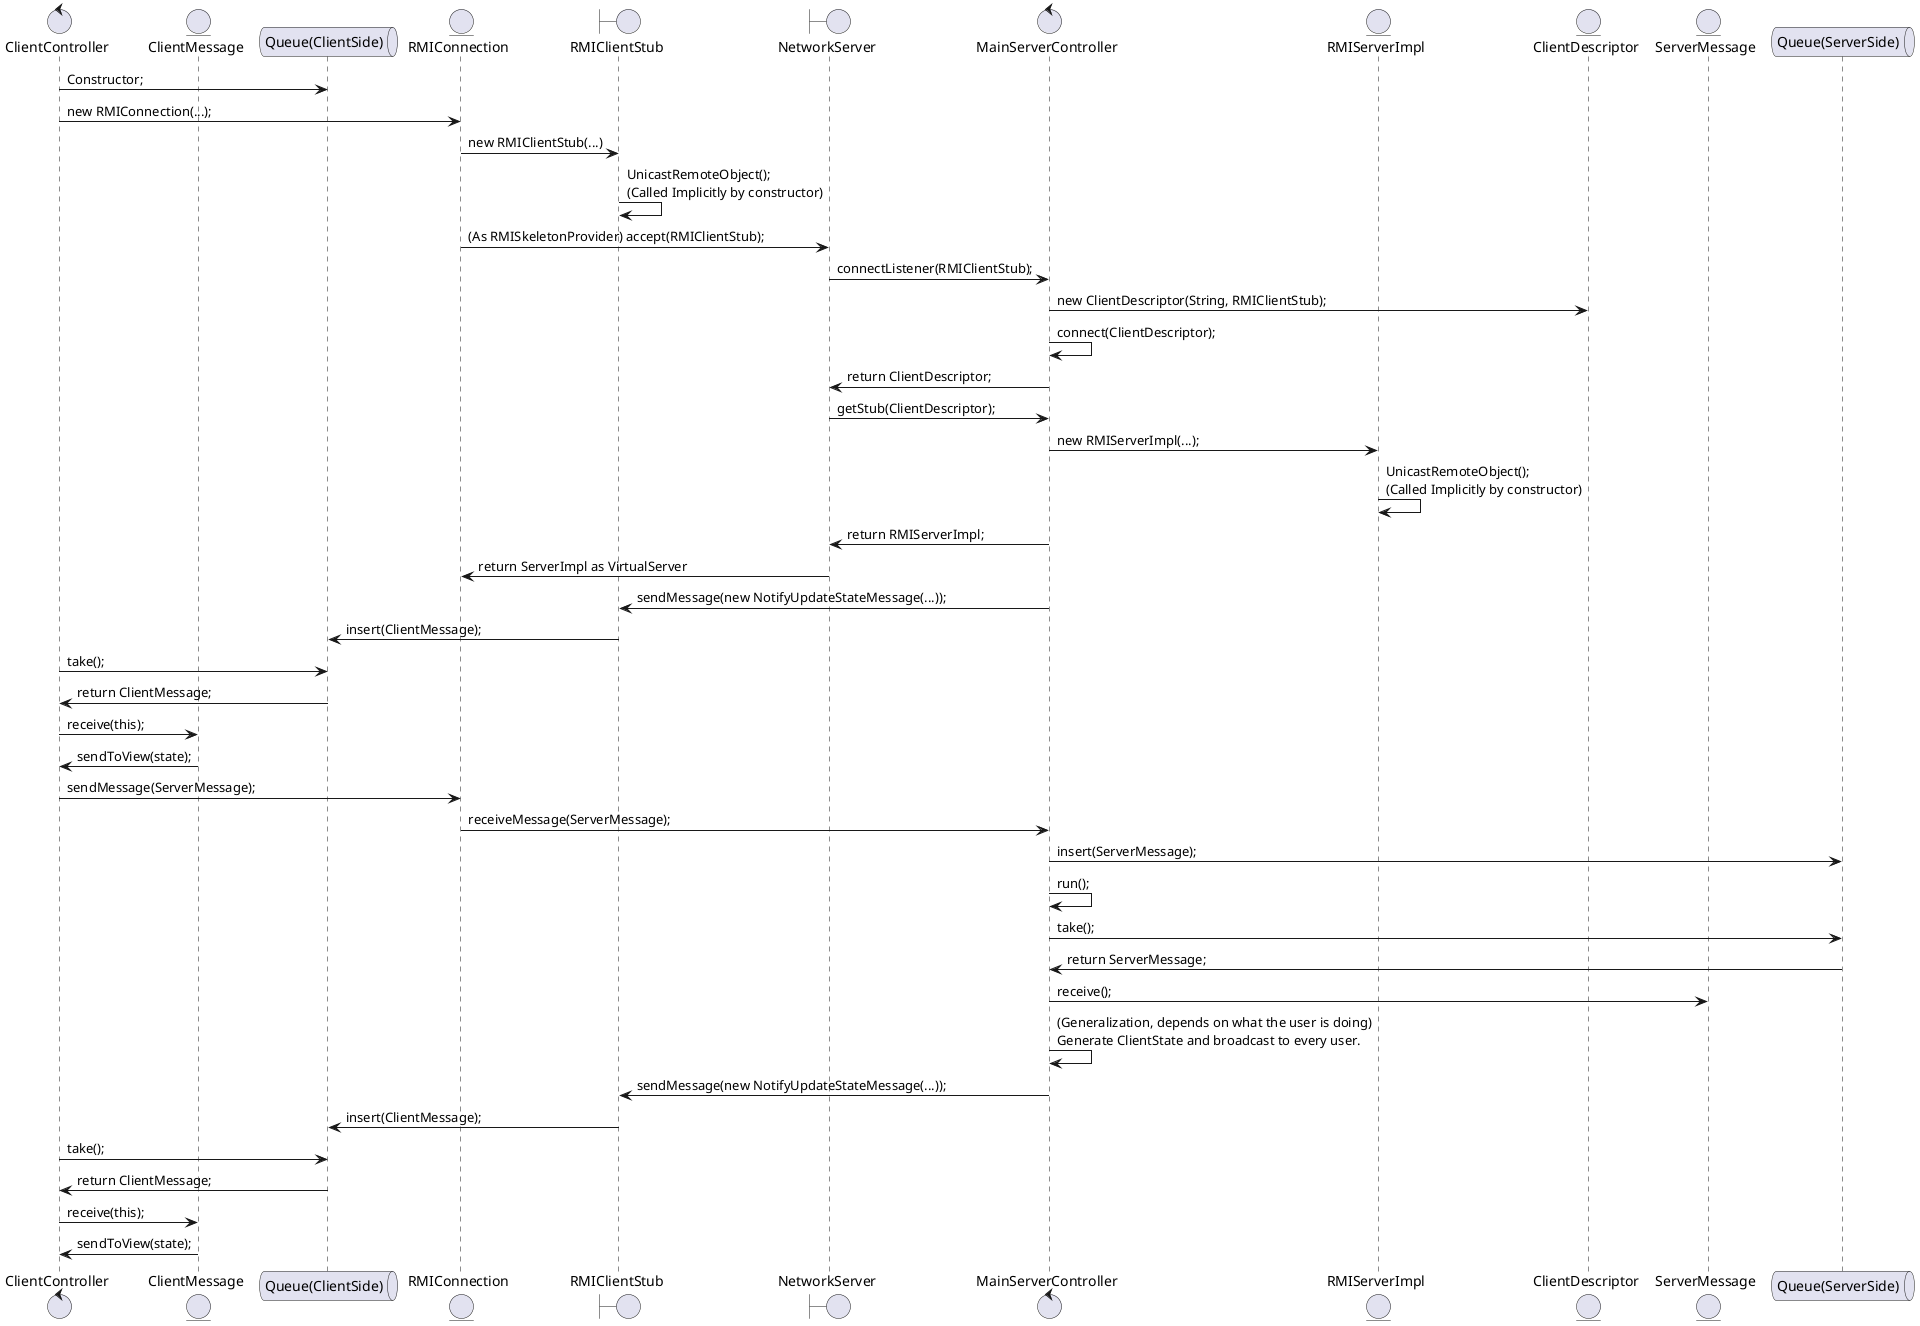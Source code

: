 @startuml sequence_rmi

''Client
control ClientController as ClientController
entity ClientMessage as ClientMessage
queue "Queue(ClientSide)" as ThreadSafeMessageQueueC
entity RMIConnection as RMIConnection
boundary RMIClientStub as RMIClientStub
''Server
boundary NetworkServer as NetworkServer
control MainServerController as MainServerController
entity RMIServerImpl as RMIServerImpl
entity ClientDescriptor as ClientDescriptor
entity ServerMessage as ServerMessage
queue "Queue(ServerSide)" as ThreadSafeMessageQueueS

''Client starts to connect
ClientController -> ThreadSafeMessageQueueC: Constructor;
ClientController -> RMIConnection: new RMIConnection(...);
RMIConnection -> RMIClientStub: new RMIClientStub(...)
RMIClientStub -> RMIClientStub: UnicastRemoteObject();\n(Called Implicitly by constructor)
RMIConnection -> NetworkServer: (As RMISkeletonProvider) accept(RMIClientStub);
''Server accepts the connection.
NetworkServer -> MainServerController: connectListener(RMIClientStub);
MainServerController -> ClientDescriptor: new ClientDescriptor(String, RMIClientStub);
MainServerController -> MainServerController: connect(ClientDescriptor);
MainServerController -> NetworkServer: return ClientDescriptor;
NetworkServer -> MainServerController: getStub(ClientDescriptor);
MainServerController -> RMIServerImpl: new RMIServerImpl(...);
RMIServerImpl -> RMIServerImpl: UnicastRemoteObject();\n(Called Implicitly by constructor)
MainServerController -> NetworkServer: return RMIServerImpl;
NetworkServer -> RMIConnection: return ServerImpl as VirtualServer
''Server Sends Current Lobby State
MainServerController -> RMIClientStub: sendMessage(new NotifyUpdateStateMessage(...));
RMIClientStub -> ThreadSafeMessageQueueC: insert(ClientMessage);
ClientController -> ThreadSafeMessageQueueC: take();
ThreadSafeMessageQueueC -> ClientController: return ClientMessage;
ClientController -> ClientMessage: receive(this);
ClientMessage -> ClientController: sendToView(state);
''Sends Message
ClientController -> RMIConnection : sendMessage(ServerMessage);
RMIConnection -> MainServerController: receiveMessage(ServerMessage);
MainServerController -> ThreadSafeMessageQueueS: insert(ServerMessage);
MainServerController -> MainServerController: run();
MainServerController -> ThreadSafeMessageQueueS: take();
ThreadSafeMessageQueueS -> MainServerController: return ServerMessage;
MainServerController -> ServerMessage: receive();
''Server updates state if it changed.
MainServerController -> MainServerController: (Generalization, depends on what the user is doing)\nGenerate ClientState and broadcast to every user.
MainServerController -> RMIClientStub: sendMessage(new NotifyUpdateStateMessage(...));
''Client receives it
RMIClientStub -> ThreadSafeMessageQueueC: insert(ClientMessage);
ClientController -> ThreadSafeMessageQueueC: take();
ThreadSafeMessageQueueC -> ClientController: return ClientMessage;
ClientController -> ClientMessage: receive(this);
ClientMessage -> ClientController: sendToView(state);

@enduml